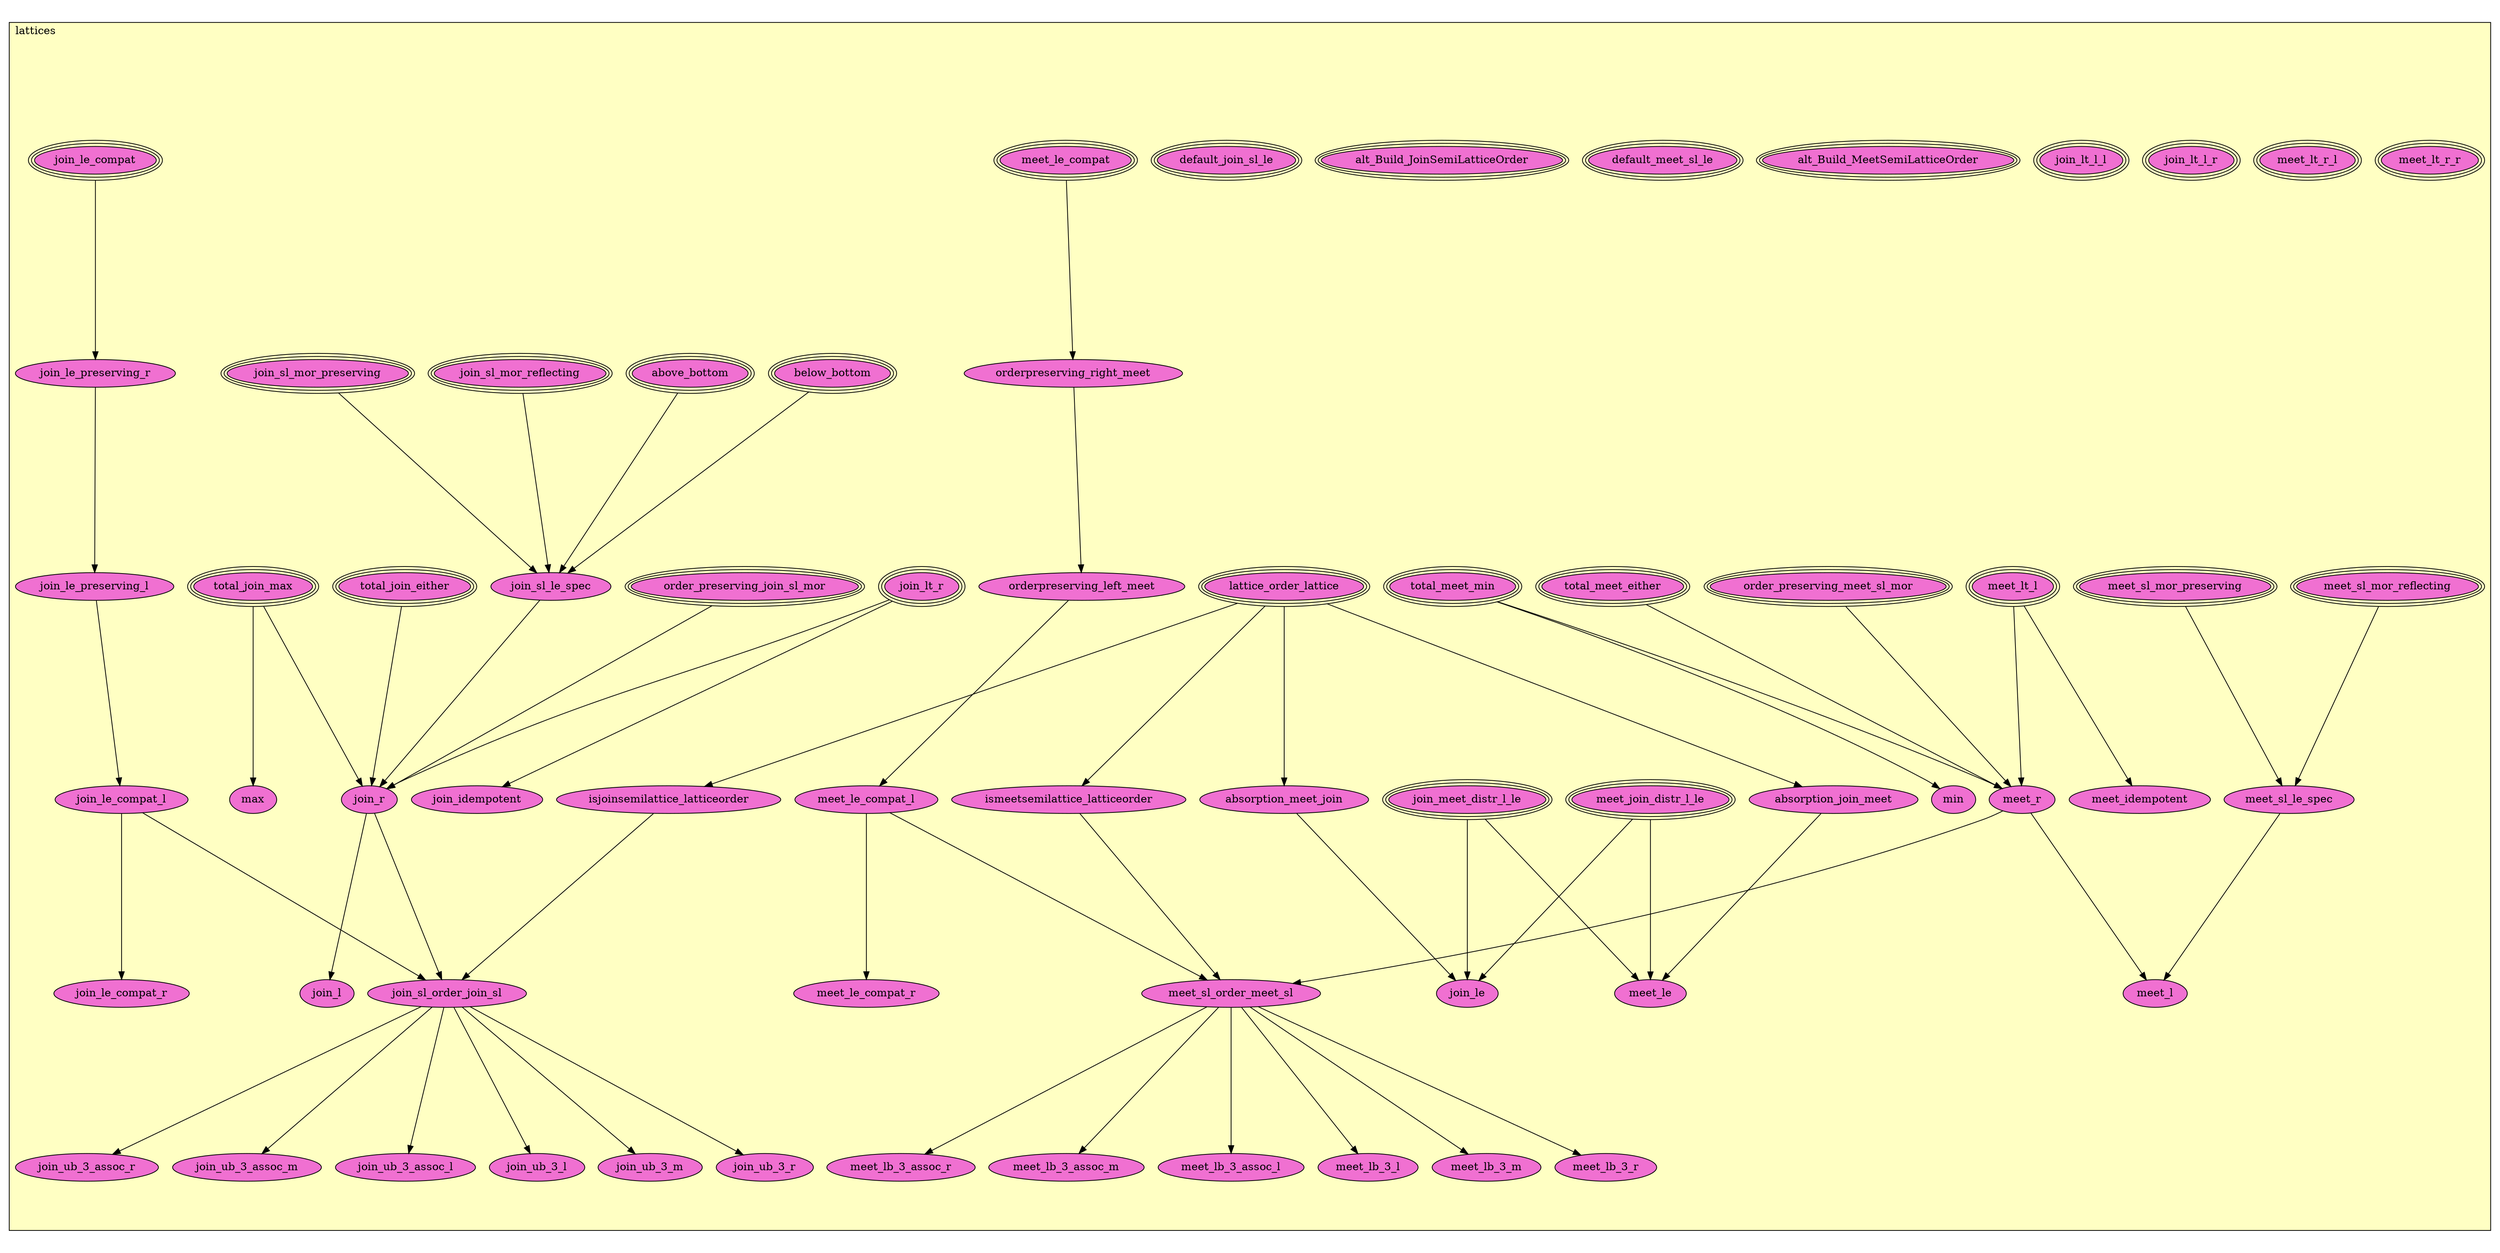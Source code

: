 digraph HoTT_Classes_orders_lattices {
  graph [ratio=0.5]
  node [style=filled]
lattices_meet_lt_l [label="meet_lt_l", URL=<lattices.html#meet_lt_l>, peripheries=3, fillcolor="#F070D1"] ;
lattices_meet_lt_r_r [label="meet_lt_r_r", URL=<lattices.html#meet_lt_r_r>, peripheries=3, fillcolor="#F070D1"] ;
lattices_meet_lt_r_l [label="meet_lt_r_l", URL=<lattices.html#meet_lt_r_l>, peripheries=3, fillcolor="#F070D1"] ;
lattices_join_lt_r [label="join_lt_r", URL=<lattices.html#join_lt_r>, peripheries=3, fillcolor="#F070D1"] ;
lattices_join_lt_l_r [label="join_lt_l_r", URL=<lattices.html#join_lt_l_r>, peripheries=3, fillcolor="#F070D1"] ;
lattices_join_lt_l_l [label="join_lt_l_l", URL=<lattices.html#join_lt_l_l>, peripheries=3, fillcolor="#F070D1"] ;
lattices_order_preserving_meet_sl_mor [label="order_preserving_meet_sl_mor", URL=<lattices.html#order_preserving_meet_sl_mor>, peripheries=3, fillcolor="#F070D1"] ;
lattices_order_preserving_join_sl_mor [label="order_preserving_join_sl_mor", URL=<lattices.html#order_preserving_join_sl_mor>, peripheries=3, fillcolor="#F070D1"] ;
lattices_meet_sl_mor_reflecting [label="meet_sl_mor_reflecting", URL=<lattices.html#meet_sl_mor_reflecting>, peripheries=3, fillcolor="#F070D1"] ;
lattices_meet_sl_mor_preserving [label="meet_sl_mor_preserving", URL=<lattices.html#meet_sl_mor_preserving>, peripheries=3, fillcolor="#F070D1"] ;
lattices_join_sl_mor_reflecting [label="join_sl_mor_reflecting", URL=<lattices.html#join_sl_mor_reflecting>, peripheries=3, fillcolor="#F070D1"] ;
lattices_join_sl_mor_preserving [label="join_sl_mor_preserving", URL=<lattices.html#join_sl_mor_preserving>, peripheries=3, fillcolor="#F070D1"] ;
lattices_alt_Build_MeetSemiLatticeOrder [label="alt_Build_MeetSemiLatticeOrder", URL=<lattices.html#alt_Build_MeetSemiLatticeOrder>, peripheries=3, fillcolor="#F070D1"] ;
lattices_default_meet_sl_le [label="default_meet_sl_le", URL=<lattices.html#default_meet_sl_le>, peripheries=3, fillcolor="#F070D1"] ;
lattices_alt_Build_JoinSemiLatticeOrder [label="alt_Build_JoinSemiLatticeOrder", URL=<lattices.html#alt_Build_JoinSemiLatticeOrder>, peripheries=3, fillcolor="#F070D1"] ;
lattices_default_join_sl_le [label="default_join_sl_le", URL=<lattices.html#default_join_sl_le>, peripheries=3, fillcolor="#F070D1"] ;
lattices_join_meet_distr_l_le [label="join_meet_distr_l_le", URL=<lattices.html#join_meet_distr_l_le>, peripheries=3, fillcolor="#F070D1"] ;
lattices_meet_join_distr_l_le [label="meet_join_distr_l_le", URL=<lattices.html#meet_join_distr_l_le>, peripheries=3, fillcolor="#F070D1"] ;
lattices_lattice_order_lattice [label="lattice_order_lattice", URL=<lattices.html#lattice_order_lattice>, peripheries=3, fillcolor="#F070D1"] ;
lattices_absorption_meet_join [label="absorption_meet_join", URL=<lattices.html#absorption_meet_join>, fillcolor="#F070D1"] ;
lattices_absorption_join_meet [label="absorption_join_meet", URL=<lattices.html#absorption_join_meet>, fillcolor="#F070D1"] ;
lattices_ismeetsemilattice_latticeorder [label="ismeetsemilattice_latticeorder", URL=<lattices.html#ismeetsemilattice_latticeorder>, fillcolor="#F070D1"] ;
lattices_isjoinsemilattice_latticeorder [label="isjoinsemilattice_latticeorder", URL=<lattices.html#isjoinsemilattice_latticeorder>, fillcolor="#F070D1"] ;
lattices_meet_idempotent [label="meet_idempotent", URL=<lattices.html#meet_idempotent>, fillcolor="#F070D1"] ;
lattices_total_meet_min [label="total_meet_min", URL=<lattices.html#total_meet_min>, peripheries=3, fillcolor="#F070D1"] ;
lattices_min [label="min", URL=<lattices.html#min>, fillcolor="#F070D1"] ;
lattices_total_meet_either [label="total_meet_either", URL=<lattices.html#total_meet_either>, peripheries=3, fillcolor="#F070D1"] ;
lattices_meet_le [label="meet_le", URL=<lattices.html#meet_le>, fillcolor="#F070D1"] ;
lattices_meet_le_compat [label="meet_le_compat", URL=<lattices.html#meet_le_compat>, peripheries=3, fillcolor="#F070D1"] ;
lattices_orderpreserving_right_meet [label="orderpreserving_right_meet", URL=<lattices.html#orderpreserving_right_meet>, fillcolor="#F070D1"] ;
lattices_orderpreserving_left_meet [label="orderpreserving_left_meet", URL=<lattices.html#orderpreserving_left_meet>, fillcolor="#F070D1"] ;
lattices_meet_sl_le_spec [label="meet_sl_le_spec", URL=<lattices.html#meet_sl_le_spec>, fillcolor="#F070D1"] ;
lattices_meet_r [label="meet_r", URL=<lattices.html#meet_r>, fillcolor="#F070D1"] ;
lattices_meet_l [label="meet_l", URL=<lattices.html#meet_l>, fillcolor="#F070D1"] ;
lattices_meet_le_compat_l [label="meet_le_compat_l", URL=<lattices.html#meet_le_compat_l>, fillcolor="#F070D1"] ;
lattices_meet_le_compat_r [label="meet_le_compat_r", URL=<lattices.html#meet_le_compat_r>, fillcolor="#F070D1"] ;
lattices_meet_sl_order_meet_sl [label="meet_sl_order_meet_sl", URL=<lattices.html#meet_sl_order_meet_sl>, fillcolor="#F070D1"] ;
lattices_meet_lb_3_assoc_r [label="meet_lb_3_assoc_r", URL=<lattices.html#meet_lb_3_assoc_r>, fillcolor="#F070D1"] ;
lattices_meet_lb_3_assoc_m [label="meet_lb_3_assoc_m", URL=<lattices.html#meet_lb_3_assoc_m>, fillcolor="#F070D1"] ;
lattices_meet_lb_3_assoc_l [label="meet_lb_3_assoc_l", URL=<lattices.html#meet_lb_3_assoc_l>, fillcolor="#F070D1"] ;
lattices_meet_lb_3_l [label="meet_lb_3_l", URL=<lattices.html#meet_lb_3_l>, fillcolor="#F070D1"] ;
lattices_meet_lb_3_m [label="meet_lb_3_m", URL=<lattices.html#meet_lb_3_m>, fillcolor="#F070D1"] ;
lattices_meet_lb_3_r [label="meet_lb_3_r", URL=<lattices.html#meet_lb_3_r>, fillcolor="#F070D1"] ;
lattices_below_bottom [label="below_bottom", URL=<lattices.html#below_bottom>, peripheries=3, fillcolor="#F070D1"] ;
lattices_above_bottom [label="above_bottom", URL=<lattices.html#above_bottom>, peripheries=3, fillcolor="#F070D1"] ;
lattices_join_idempotent [label="join_idempotent", URL=<lattices.html#join_idempotent>, fillcolor="#F070D1"] ;
lattices_total_join_max [label="total_join_max", URL=<lattices.html#total_join_max>, peripheries=3, fillcolor="#F070D1"] ;
lattices_max [label="max", URL=<lattices.html#max>, fillcolor="#F070D1"] ;
lattices_total_join_either [label="total_join_either", URL=<lattices.html#total_join_either>, peripheries=3, fillcolor="#F070D1"] ;
lattices_join_le [label="join_le", URL=<lattices.html#join_le>, fillcolor="#F070D1"] ;
lattices_join_le_compat [label="join_le_compat", URL=<lattices.html#join_le_compat>, peripheries=3, fillcolor="#F070D1"] ;
lattices_join_le_preserving_r [label="join_le_preserving_r", URL=<lattices.html#join_le_preserving_r>, fillcolor="#F070D1"] ;
lattices_join_le_preserving_l [label="join_le_preserving_l", URL=<lattices.html#join_le_preserving_l>, fillcolor="#F070D1"] ;
lattices_join_sl_le_spec [label="join_sl_le_spec", URL=<lattices.html#join_sl_le_spec>, fillcolor="#F070D1"] ;
lattices_join_r [label="join_r", URL=<lattices.html#join_r>, fillcolor="#F070D1"] ;
lattices_join_l [label="join_l", URL=<lattices.html#join_l>, fillcolor="#F070D1"] ;
lattices_join_le_compat_l [label="join_le_compat_l", URL=<lattices.html#join_le_compat_l>, fillcolor="#F070D1"] ;
lattices_join_le_compat_r [label="join_le_compat_r", URL=<lattices.html#join_le_compat_r>, fillcolor="#F070D1"] ;
lattices_join_sl_order_join_sl [label="join_sl_order_join_sl", URL=<lattices.html#join_sl_order_join_sl>, fillcolor="#F070D1"] ;
lattices_join_ub_3_assoc_r [label="join_ub_3_assoc_r", URL=<lattices.html#join_ub_3_assoc_r>, fillcolor="#F070D1"] ;
lattices_join_ub_3_assoc_m [label="join_ub_3_assoc_m", URL=<lattices.html#join_ub_3_assoc_m>, fillcolor="#F070D1"] ;
lattices_join_ub_3_assoc_l [label="join_ub_3_assoc_l", URL=<lattices.html#join_ub_3_assoc_l>, fillcolor="#F070D1"] ;
lattices_join_ub_3_l [label="join_ub_3_l", URL=<lattices.html#join_ub_3_l>, fillcolor="#F070D1"] ;
lattices_join_ub_3_m [label="join_ub_3_m", URL=<lattices.html#join_ub_3_m>, fillcolor="#F070D1"] ;
lattices_join_ub_3_r [label="join_ub_3_r", URL=<lattices.html#join_ub_3_r>, fillcolor="#F070D1"] ;
  lattices_meet_lt_l -> lattices_meet_idempotent [] ;
  lattices_meet_lt_l -> lattices_meet_r [] ;
  lattices_join_lt_r -> lattices_join_idempotent [] ;
  lattices_join_lt_r -> lattices_join_r [] ;
  lattices_order_preserving_meet_sl_mor -> lattices_meet_r [] ;
  lattices_order_preserving_join_sl_mor -> lattices_join_r [] ;
  lattices_meet_sl_mor_reflecting -> lattices_meet_sl_le_spec [] ;
  lattices_meet_sl_mor_preserving -> lattices_meet_sl_le_spec [] ;
  lattices_join_sl_mor_reflecting -> lattices_join_sl_le_spec [] ;
  lattices_join_sl_mor_preserving -> lattices_join_sl_le_spec [] ;
  lattices_join_meet_distr_l_le -> lattices_meet_le [] ;
  lattices_join_meet_distr_l_le -> lattices_join_le [] ;
  lattices_meet_join_distr_l_le -> lattices_meet_le [] ;
  lattices_meet_join_distr_l_le -> lattices_join_le [] ;
  lattices_lattice_order_lattice -> lattices_absorption_meet_join [] ;
  lattices_lattice_order_lattice -> lattices_absorption_join_meet [] ;
  lattices_lattice_order_lattice -> lattices_ismeetsemilattice_latticeorder [] ;
  lattices_lattice_order_lattice -> lattices_isjoinsemilattice_latticeorder [] ;
  lattices_absorption_meet_join -> lattices_join_le [] ;
  lattices_absorption_join_meet -> lattices_meet_le [] ;
  lattices_ismeetsemilattice_latticeorder -> lattices_meet_sl_order_meet_sl [] ;
  lattices_isjoinsemilattice_latticeorder -> lattices_join_sl_order_join_sl [] ;
  lattices_total_meet_min -> lattices_min [] ;
  lattices_total_meet_min -> lattices_meet_r [] ;
  lattices_total_meet_either -> lattices_meet_r [] ;
  lattices_meet_le_compat -> lattices_orderpreserving_right_meet [] ;
  lattices_orderpreserving_right_meet -> lattices_orderpreserving_left_meet [] ;
  lattices_orderpreserving_left_meet -> lattices_meet_le_compat_l [] ;
  lattices_meet_sl_le_spec -> lattices_meet_l [] ;
  lattices_meet_r -> lattices_meet_l [] ;
  lattices_meet_r -> lattices_meet_sl_order_meet_sl [] ;
  lattices_meet_le_compat_l -> lattices_meet_le_compat_r [] ;
  lattices_meet_le_compat_l -> lattices_meet_sl_order_meet_sl [] ;
  lattices_meet_sl_order_meet_sl -> lattices_meet_lb_3_assoc_r [] ;
  lattices_meet_sl_order_meet_sl -> lattices_meet_lb_3_assoc_m [] ;
  lattices_meet_sl_order_meet_sl -> lattices_meet_lb_3_assoc_l [] ;
  lattices_meet_sl_order_meet_sl -> lattices_meet_lb_3_l [] ;
  lattices_meet_sl_order_meet_sl -> lattices_meet_lb_3_m [] ;
  lattices_meet_sl_order_meet_sl -> lattices_meet_lb_3_r [] ;
  lattices_below_bottom -> lattices_join_sl_le_spec [] ;
  lattices_above_bottom -> lattices_join_sl_le_spec [] ;
  lattices_total_join_max -> lattices_max [] ;
  lattices_total_join_max -> lattices_join_r [] ;
  lattices_total_join_either -> lattices_join_r [] ;
  lattices_join_le_compat -> lattices_join_le_preserving_r [] ;
  lattices_join_le_preserving_r -> lattices_join_le_preserving_l [] ;
  lattices_join_le_preserving_l -> lattices_join_le_compat_l [] ;
  lattices_join_sl_le_spec -> lattices_join_r [] ;
  lattices_join_r -> lattices_join_l [] ;
  lattices_join_r -> lattices_join_sl_order_join_sl [] ;
  lattices_join_le_compat_l -> lattices_join_le_compat_r [] ;
  lattices_join_le_compat_l -> lattices_join_sl_order_join_sl [] ;
  lattices_join_sl_order_join_sl -> lattices_join_ub_3_assoc_r [] ;
  lattices_join_sl_order_join_sl -> lattices_join_ub_3_assoc_m [] ;
  lattices_join_sl_order_join_sl -> lattices_join_ub_3_assoc_l [] ;
  lattices_join_sl_order_join_sl -> lattices_join_ub_3_l [] ;
  lattices_join_sl_order_join_sl -> lattices_join_ub_3_m [] ;
  lattices_join_sl_order_join_sl -> lattices_join_ub_3_r [] ;
subgraph cluster_lattices { label="lattices"; fillcolor="#FFFFC3"; labeljust=l; style=filled 
lattices_join_ub_3_r; lattices_join_ub_3_m; lattices_join_ub_3_l; lattices_join_ub_3_assoc_l; lattices_join_ub_3_assoc_m; lattices_join_ub_3_assoc_r; lattices_join_sl_order_join_sl; lattices_join_le_compat_r; lattices_join_le_compat_l; lattices_join_l; lattices_join_r; lattices_join_sl_le_spec; lattices_join_le_preserving_l; lattices_join_le_preserving_r; lattices_join_le_compat; lattices_join_le; lattices_total_join_either; lattices_max; lattices_total_join_max; lattices_join_idempotent; lattices_above_bottom; lattices_below_bottom; lattices_meet_lb_3_r; lattices_meet_lb_3_m; lattices_meet_lb_3_l; lattices_meet_lb_3_assoc_l; lattices_meet_lb_3_assoc_m; lattices_meet_lb_3_assoc_r; lattices_meet_sl_order_meet_sl; lattices_meet_le_compat_r; lattices_meet_le_compat_l; lattices_meet_l; lattices_meet_r; lattices_meet_sl_le_spec; lattices_orderpreserving_left_meet; lattices_orderpreserving_right_meet; lattices_meet_le_compat; lattices_meet_le; lattices_total_meet_either; lattices_min; lattices_total_meet_min; lattices_meet_idempotent; lattices_isjoinsemilattice_latticeorder; lattices_ismeetsemilattice_latticeorder; lattices_absorption_join_meet; lattices_absorption_meet_join; lattices_lattice_order_lattice; lattices_meet_join_distr_l_le; lattices_join_meet_distr_l_le; lattices_default_join_sl_le; lattices_alt_Build_JoinSemiLatticeOrder; lattices_default_meet_sl_le; lattices_alt_Build_MeetSemiLatticeOrder; lattices_join_sl_mor_preserving; lattices_join_sl_mor_reflecting; lattices_meet_sl_mor_preserving; lattices_meet_sl_mor_reflecting; lattices_order_preserving_join_sl_mor; lattices_order_preserving_meet_sl_mor; lattices_join_lt_l_l; lattices_join_lt_l_r; lattices_join_lt_r; lattices_meet_lt_r_l; lattices_meet_lt_r_r; lattices_meet_lt_l; };
} /* END */
